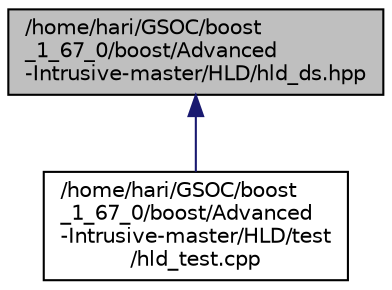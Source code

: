 digraph "/home/hari/GSOC/boost_1_67_0/boost/Advanced-Intrusive-master/HLD/hld_ds.hpp"
{
  edge [fontname="Helvetica",fontsize="10",labelfontname="Helvetica",labelfontsize="10"];
  node [fontname="Helvetica",fontsize="10",shape=record];
  Node1 [label="/home/hari/GSOC/boost\l_1_67_0/boost/Advanced\l-Intrusive-master/HLD/hld_ds.hpp",height=0.2,width=0.4,color="black", fillcolor="grey75", style="filled", fontcolor="black"];
  Node1 -> Node2 [dir="back",color="midnightblue",fontsize="10",style="solid",fontname="Helvetica"];
  Node2 [label="/home/hari/GSOC/boost\l_1_67_0/boost/Advanced\l-Intrusive-master/HLD/test\l/hld_test.cpp",height=0.2,width=0.4,color="black", fillcolor="white", style="filled",URL="$hld__test_8cpp.html"];
}
